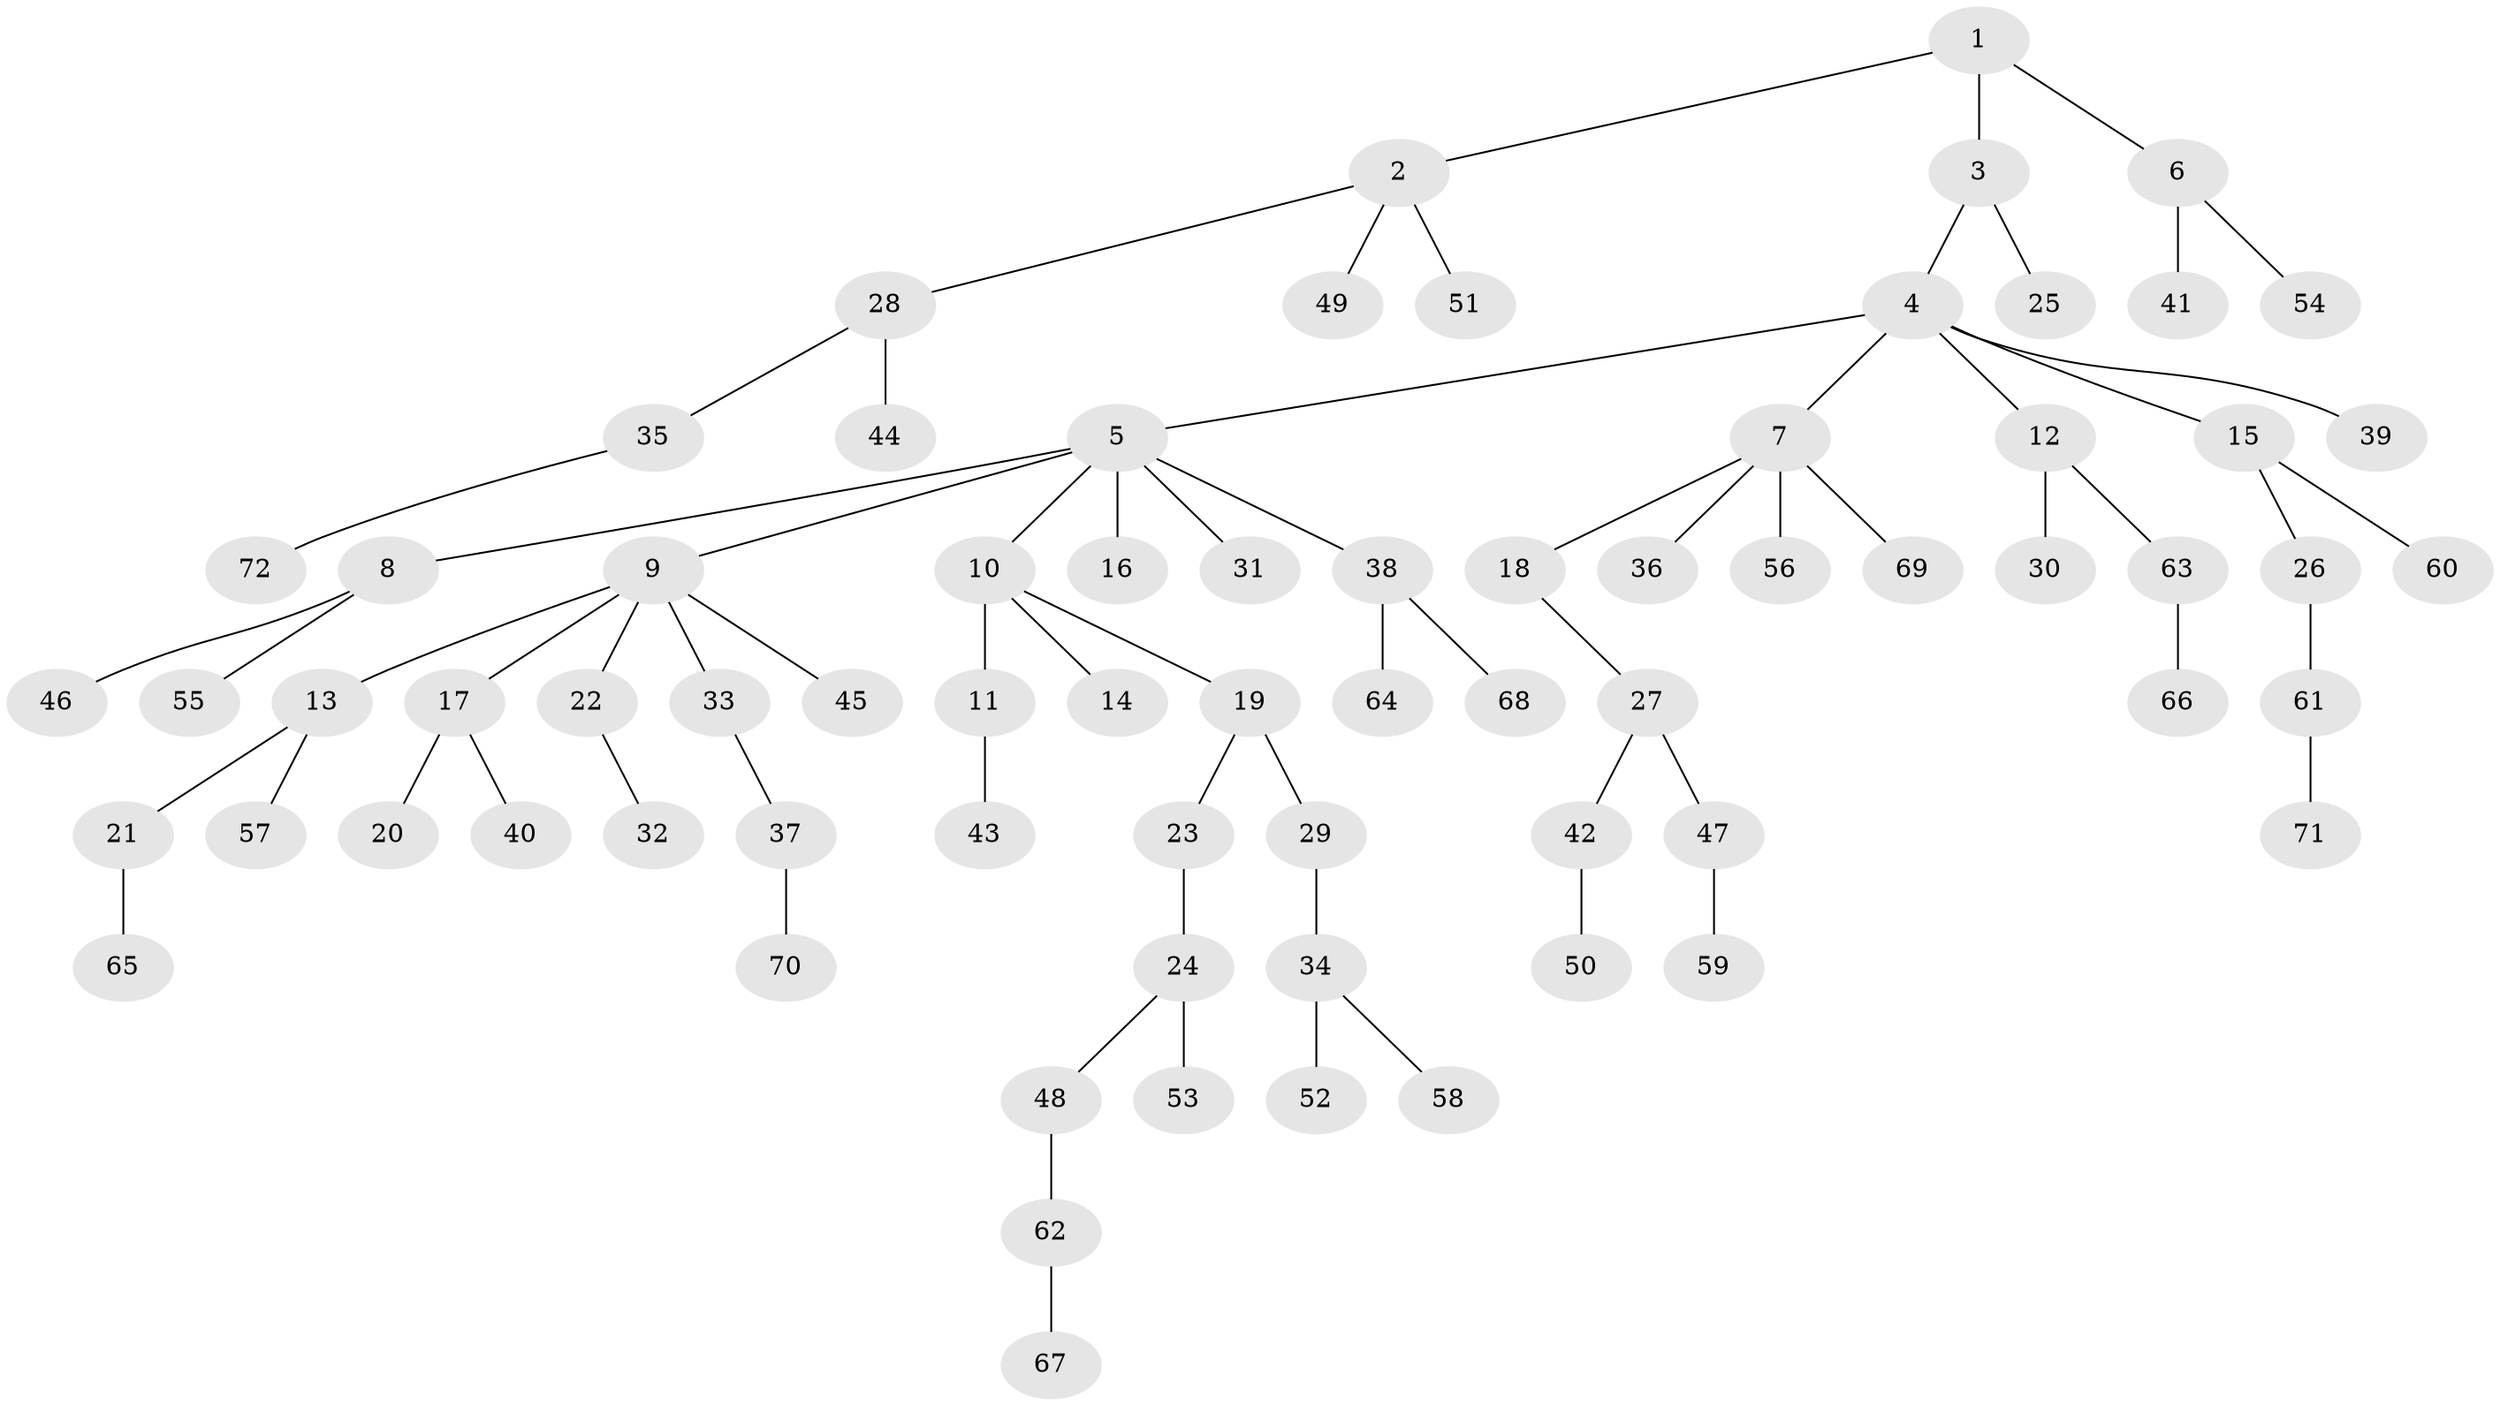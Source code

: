 // Generated by graph-tools (version 1.1) at 2025/50/03/09/25 03:50:16]
// undirected, 72 vertices, 71 edges
graph export_dot {
graph [start="1"]
  node [color=gray90,style=filled];
  1;
  2;
  3;
  4;
  5;
  6;
  7;
  8;
  9;
  10;
  11;
  12;
  13;
  14;
  15;
  16;
  17;
  18;
  19;
  20;
  21;
  22;
  23;
  24;
  25;
  26;
  27;
  28;
  29;
  30;
  31;
  32;
  33;
  34;
  35;
  36;
  37;
  38;
  39;
  40;
  41;
  42;
  43;
  44;
  45;
  46;
  47;
  48;
  49;
  50;
  51;
  52;
  53;
  54;
  55;
  56;
  57;
  58;
  59;
  60;
  61;
  62;
  63;
  64;
  65;
  66;
  67;
  68;
  69;
  70;
  71;
  72;
  1 -- 2;
  1 -- 3;
  1 -- 6;
  2 -- 28;
  2 -- 49;
  2 -- 51;
  3 -- 4;
  3 -- 25;
  4 -- 5;
  4 -- 7;
  4 -- 12;
  4 -- 15;
  4 -- 39;
  5 -- 8;
  5 -- 9;
  5 -- 10;
  5 -- 16;
  5 -- 31;
  5 -- 38;
  6 -- 41;
  6 -- 54;
  7 -- 18;
  7 -- 36;
  7 -- 56;
  7 -- 69;
  8 -- 46;
  8 -- 55;
  9 -- 13;
  9 -- 17;
  9 -- 22;
  9 -- 33;
  9 -- 45;
  10 -- 11;
  10 -- 14;
  10 -- 19;
  11 -- 43;
  12 -- 30;
  12 -- 63;
  13 -- 21;
  13 -- 57;
  15 -- 26;
  15 -- 60;
  17 -- 20;
  17 -- 40;
  18 -- 27;
  19 -- 23;
  19 -- 29;
  21 -- 65;
  22 -- 32;
  23 -- 24;
  24 -- 48;
  24 -- 53;
  26 -- 61;
  27 -- 42;
  27 -- 47;
  28 -- 35;
  28 -- 44;
  29 -- 34;
  33 -- 37;
  34 -- 52;
  34 -- 58;
  35 -- 72;
  37 -- 70;
  38 -- 64;
  38 -- 68;
  42 -- 50;
  47 -- 59;
  48 -- 62;
  61 -- 71;
  62 -- 67;
  63 -- 66;
}
